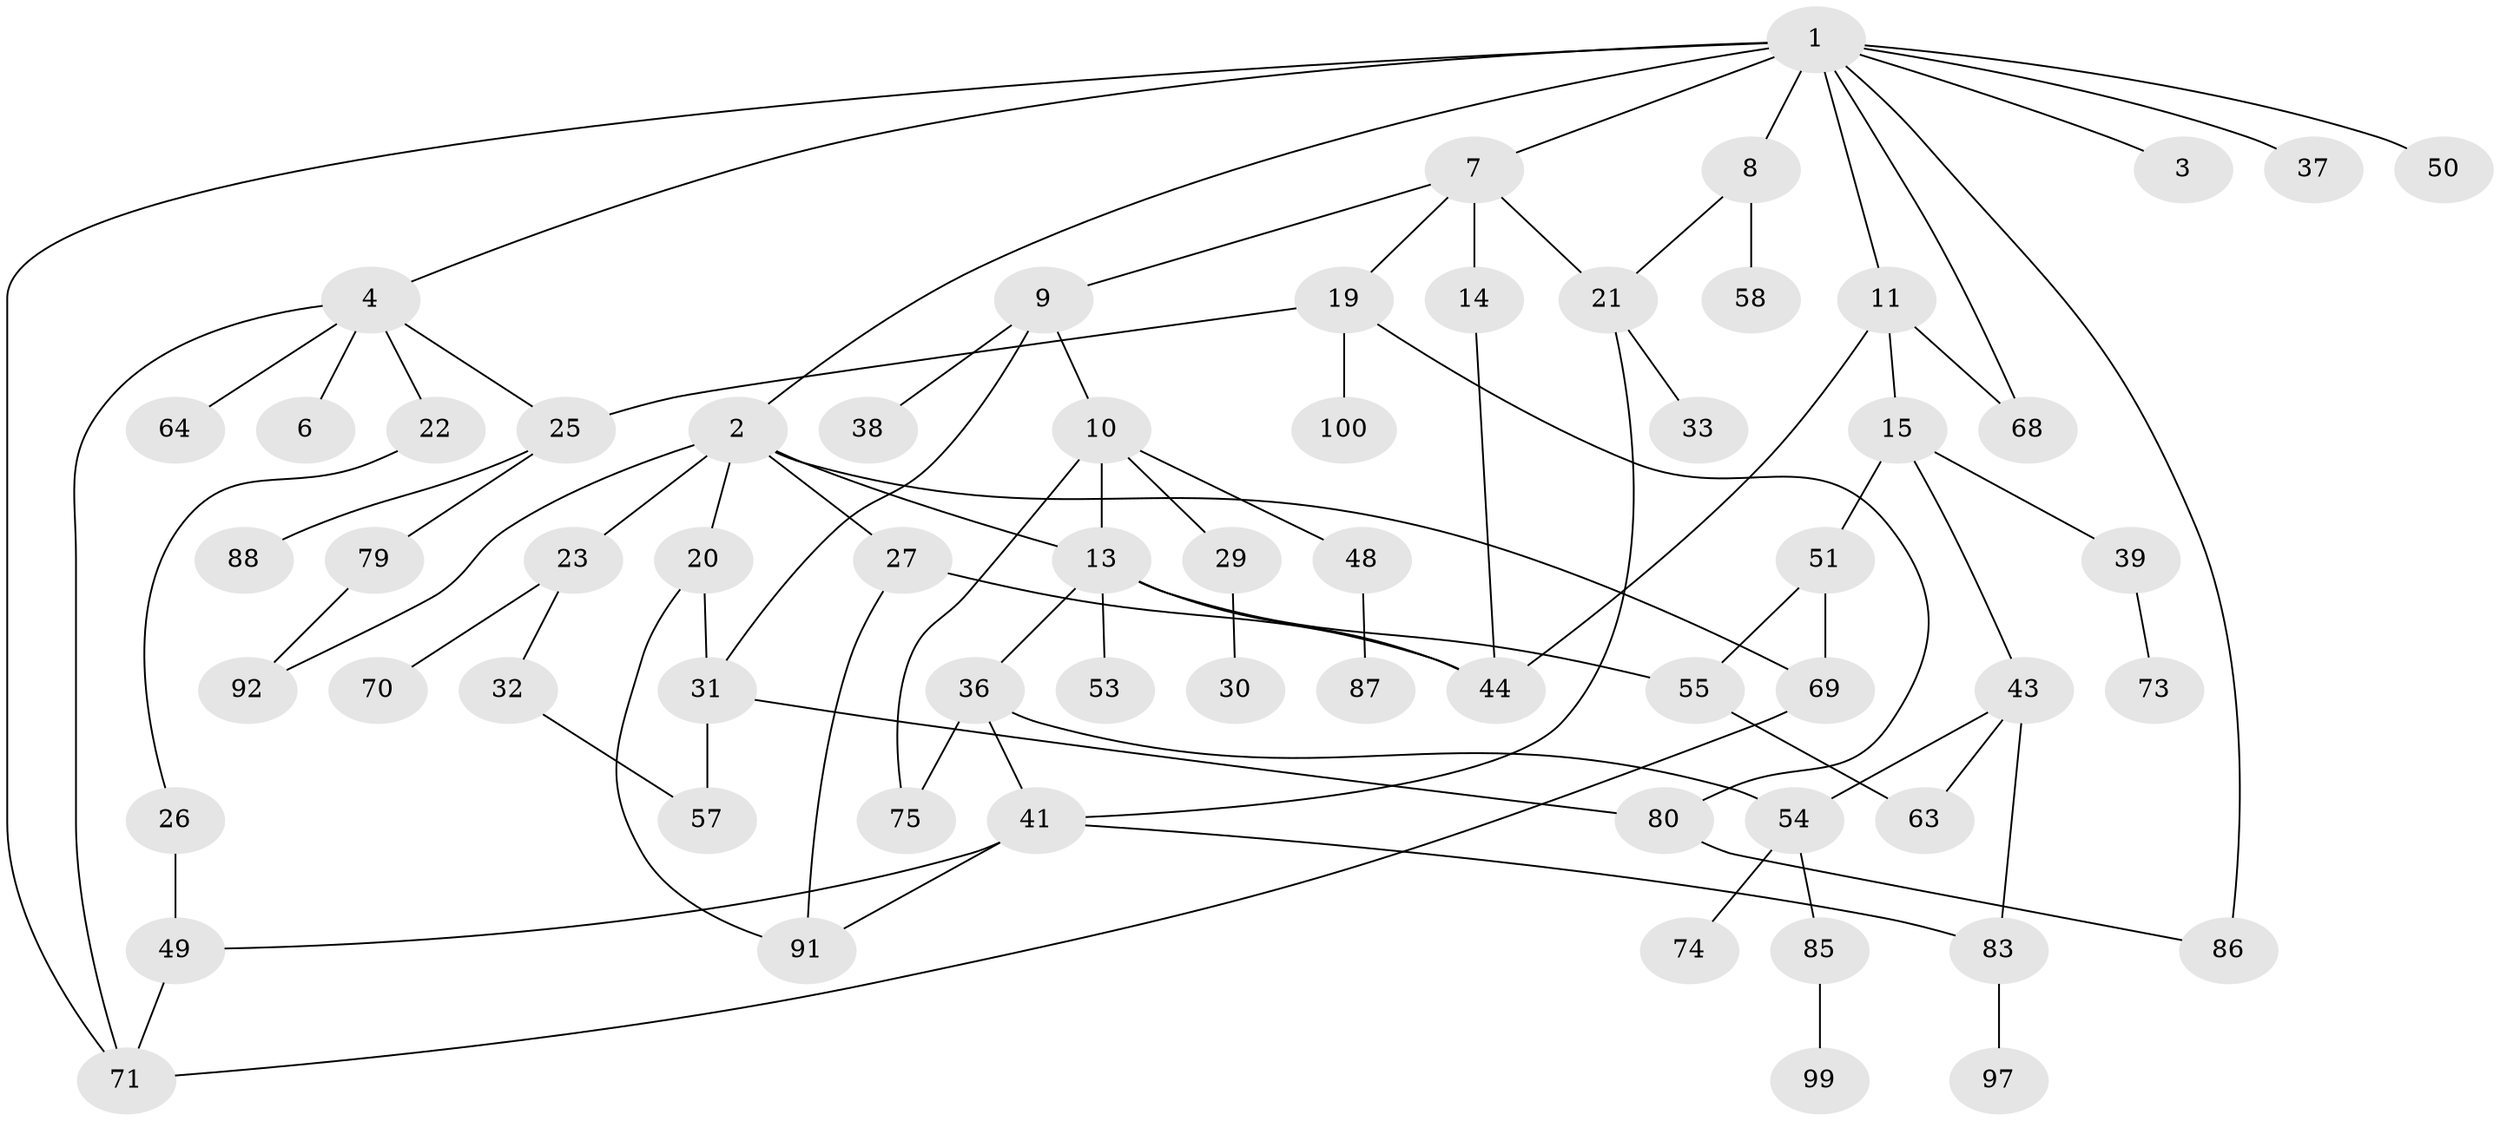 // original degree distribution, {7: 0.02, 4: 0.13, 2: 0.4, 5: 0.06, 1: 0.23, 3: 0.15, 6: 0.01}
// Generated by graph-tools (version 1.1) at 2025/54/02/21/25 11:54:43]
// undirected, 63 vertices, 87 edges
graph export_dot {
graph [start="1"]
  node [color=gray90,style=filled];
  1 [super="+5"];
  2 [super="+16"];
  3 [super="+34"];
  4 [super="+18"];
  6;
  7 [super="+12"];
  8 [super="+62"];
  9 [super="+46"];
  10 [super="+24"];
  11 [super="+40"];
  13 [super="+17"];
  14;
  15 [super="+42"];
  19 [super="+66"];
  20 [super="+35"];
  21 [super="+47"];
  22;
  23;
  25;
  26 [super="+65"];
  27 [super="+28"];
  29;
  30 [super="+59"];
  31 [super="+72"];
  32 [super="+45"];
  33 [super="+67"];
  36 [super="+61"];
  37;
  38;
  39 [super="+56"];
  41 [super="+52"];
  43 [super="+81"];
  44 [super="+76"];
  48;
  49;
  50 [super="+96"];
  51 [super="+82"];
  53;
  54 [super="+60"];
  55;
  57;
  58;
  63 [super="+90"];
  64 [super="+89"];
  68;
  69 [super="+78"];
  70 [super="+77"];
  71 [super="+93"];
  73;
  74;
  75;
  79 [super="+84"];
  80;
  83;
  85;
  86 [super="+95"];
  87;
  88 [super="+94"];
  91;
  92 [super="+98"];
  97;
  99;
  100;
  1 -- 2 [weight=2];
  1 -- 3;
  1 -- 4;
  1 -- 11;
  1 -- 50;
  1 -- 68;
  1 -- 37;
  1 -- 7;
  1 -- 8;
  1 -- 71;
  1 -- 86;
  2 -- 23;
  2 -- 92;
  2 -- 20;
  2 -- 69;
  2 -- 27;
  2 -- 13;
  4 -- 6;
  4 -- 22;
  4 -- 64;
  4 -- 25;
  4 -- 71;
  7 -- 9;
  7 -- 14;
  7 -- 19;
  7 -- 21;
  8 -- 21;
  8 -- 58;
  9 -- 10;
  9 -- 31;
  9 -- 38;
  10 -- 13;
  10 -- 29;
  10 -- 75;
  10 -- 48;
  11 -- 15;
  11 -- 68;
  11 -- 44;
  13 -- 53;
  13 -- 55;
  13 -- 36;
  13 -- 44;
  14 -- 44;
  15 -- 39;
  15 -- 51;
  15 -- 43;
  19 -- 80;
  19 -- 25;
  19 -- 100;
  20 -- 91;
  20 -- 31;
  21 -- 33;
  21 -- 41;
  22 -- 26;
  23 -- 32;
  23 -- 70;
  25 -- 79;
  25 -- 88;
  26 -- 49;
  27 -- 44;
  27 -- 91;
  29 -- 30;
  31 -- 80;
  31 -- 57;
  32 -- 57;
  36 -- 75;
  36 -- 41;
  36 -- 54;
  39 -- 73;
  41 -- 83;
  41 -- 49;
  41 -- 91;
  43 -- 54;
  43 -- 63;
  43 -- 83;
  48 -- 87;
  49 -- 71;
  51 -- 69;
  51 -- 55;
  54 -- 74;
  54 -- 85;
  55 -- 63;
  69 -- 71;
  79 -- 92;
  80 -- 86;
  83 -- 97;
  85 -- 99;
}
